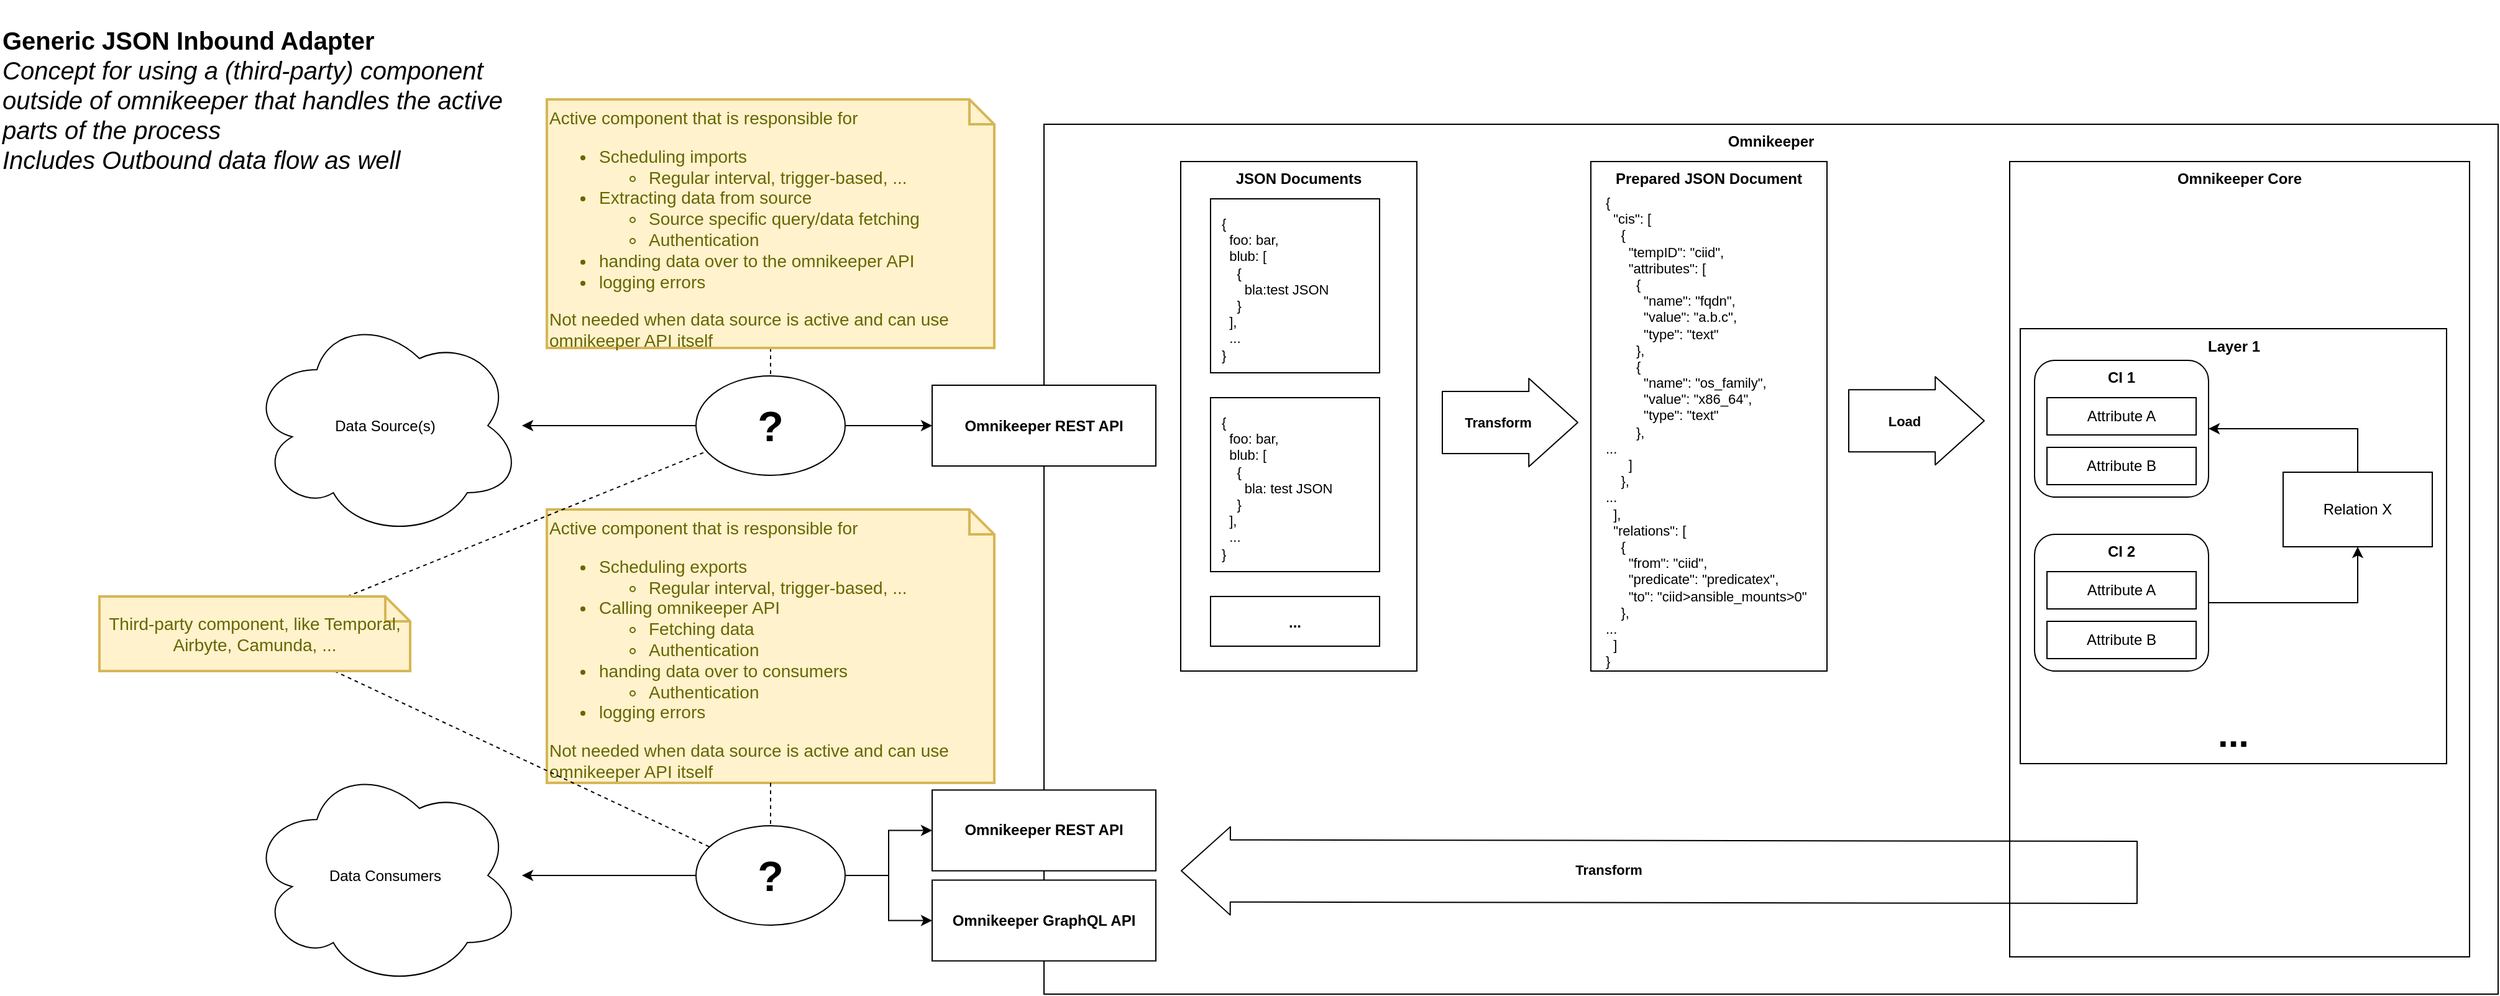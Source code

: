 <mxfile version="13.7.3" type="device"><diagram id="-oduydFHXH4suee4n578" name="Seite-1"><mxGraphModel dx="2009" dy="792" grid="1" gridSize="10" guides="1" tooltips="1" connect="1" arrows="1" fold="1" page="1" pageScale="1" pageWidth="827" pageHeight="1169" math="0" shadow="0"><root><mxCell id="0"/><mxCell id="1" parent="0"/><mxCell id="zYmGMZwQ__2Jas1IDWrk-3" value="Omnikeeper" style="rounded=0;whiteSpace=wrap;html=1;fontStyle=1;verticalAlign=top;" parent="1" vertex="1"><mxGeometry x="30" y="110" width="1170" height="700" as="geometry"/></mxCell><mxCell id="Gl5hIJo0igAOylXHvABU-13" value="Omnikeeper Core" style="rounded=0;whiteSpace=wrap;html=1;align=center;fontStyle=1;verticalAlign=top;" parent="1" vertex="1"><mxGeometry x="807" y="140" width="370" height="640" as="geometry"/></mxCell><mxCell id="DayKZuhxsBXFzXDT4u6s-1" value="Layer 1" style="rounded=0;whiteSpace=wrap;html=1;align=center;fontStyle=1;verticalAlign=top;" vertex="1" parent="1"><mxGeometry x="815.5" y="274.5" width="343" height="350" as="geometry"/></mxCell><mxCell id="Gl5hIJo0igAOylXHvABU-3" value="JSON Documents" style="rounded=0;whiteSpace=wrap;html=1;verticalAlign=top;fontStyle=1" parent="1" vertex="1"><mxGeometry x="140" y="140" width="190" height="410" as="geometry"/></mxCell><mxCell id="Gl5hIJo0igAOylXHvABU-1" value="Data Source(s)" style="ellipse;shape=cloud;whiteSpace=wrap;html=1;" parent="1" vertex="1"><mxGeometry x="-610" y="262.5" width="220" height="180" as="geometry"/></mxCell><mxCell id="Gl5hIJo0igAOylXHvABU-2" value="{&lt;br style=&quot;font-size: 11px;&quot;&gt;&amp;nbsp; foo: bar,&lt;br style=&quot;font-size: 11px;&quot;&gt;&amp;nbsp; blub: [&lt;br style=&quot;font-size: 11px;&quot;&gt;&amp;nbsp; &amp;nbsp; {&lt;br style=&quot;font-size: 11px;&quot;&gt;&amp;nbsp; &amp;nbsp; &amp;nbsp; bla:test JSON&lt;br style=&quot;font-size: 11px;&quot;&gt;&amp;nbsp; &amp;nbsp; }&lt;br style=&quot;font-size: 11px;&quot;&gt;&amp;nbsp; ],&lt;br style=&quot;font-size: 11px;&quot;&gt;&amp;nbsp; ...&lt;br style=&quot;font-size: 11px;&quot;&gt;}" style="whiteSpace=wrap;html=1;align=left;verticalAlign=top;labelPosition=center;verticalLabelPosition=middle;spacing=9;fontSize=11;" parent="1" vertex="1"><mxGeometry x="164" y="170" width="136" height="140" as="geometry"/></mxCell><mxCell id="Gl5hIJo0igAOylXHvABU-4" value="{&lt;br style=&quot;font-size: 11px;&quot;&gt;&amp;nbsp; foo: bar,&lt;br style=&quot;font-size: 11px;&quot;&gt;&amp;nbsp; blub: [&lt;br style=&quot;font-size: 11px;&quot;&gt;&amp;nbsp; &amp;nbsp; {&lt;br style=&quot;font-size: 11px;&quot;&gt;&amp;nbsp; &amp;nbsp; &amp;nbsp; bla: test JSON&lt;br style=&quot;font-size: 11px;&quot;&gt;&amp;nbsp; &amp;nbsp; }&lt;br style=&quot;font-size: 11px;&quot;&gt;&amp;nbsp; ],&lt;br style=&quot;font-size: 11px;&quot;&gt;&amp;nbsp; ...&lt;br style=&quot;font-size: 11px;&quot;&gt;}" style="whiteSpace=wrap;html=1;align=left;verticalAlign=top;labelPosition=center;verticalLabelPosition=middle;spacing=9;fontSize=11;" parent="1" vertex="1"><mxGeometry x="164" y="330" width="136" height="140" as="geometry"/></mxCell><mxCell id="Gl5hIJo0igAOylXHvABU-5" value="..." style="whiteSpace=wrap;html=1;align=center;verticalAlign=top;labelPosition=center;verticalLabelPosition=middle;spacing=9;fontStyle=1" parent="1" vertex="1"><mxGeometry x="164" y="490" width="136" height="40" as="geometry"/></mxCell><mxCell id="Gl5hIJo0igAOylXHvABU-20" value="" style="group" parent="1" vertex="1" connectable="0"><mxGeometry x="827" y="190" width="140" height="110" as="geometry"/></mxCell><mxCell id="Gl5hIJo0igAOylXHvABU-14" value="CI 1" style="rounded=1;whiteSpace=wrap;html=1;align=center;verticalAlign=top;fontStyle=1" parent="Gl5hIJo0igAOylXHvABU-20" vertex="1"><mxGeometry y="110" width="140" height="110" as="geometry"/></mxCell><mxCell id="Gl5hIJo0igAOylXHvABU-15" value="Attribute A" style="rounded=0;whiteSpace=wrap;html=1;align=center;" parent="Gl5hIJo0igAOylXHvABU-20" vertex="1"><mxGeometry x="10" y="140" width="120" height="30" as="geometry"/></mxCell><mxCell id="Gl5hIJo0igAOylXHvABU-16" value="Attribute B" style="rounded=0;whiteSpace=wrap;html=1;align=center;" parent="Gl5hIJo0igAOylXHvABU-20" vertex="1"><mxGeometry x="10" y="180" width="120" height="30" as="geometry"/></mxCell><mxCell id="Gl5hIJo0igAOylXHvABU-21" value="" style="group" parent="1" vertex="1" connectable="0"><mxGeometry x="827" y="440" width="140" height="110" as="geometry"/></mxCell><mxCell id="Gl5hIJo0igAOylXHvABU-22" value="CI 2" style="rounded=1;whiteSpace=wrap;html=1;align=center;verticalAlign=top;fontStyle=1" parent="Gl5hIJo0igAOylXHvABU-21" vertex="1"><mxGeometry width="140" height="110" as="geometry"/></mxCell><mxCell id="Gl5hIJo0igAOylXHvABU-23" value="Attribute A" style="rounded=0;whiteSpace=wrap;html=1;align=center;" parent="Gl5hIJo0igAOylXHvABU-21" vertex="1"><mxGeometry x="10" y="30" width="120" height="30" as="geometry"/></mxCell><mxCell id="Gl5hIJo0igAOylXHvABU-24" value="Attribute B" style="rounded=0;whiteSpace=wrap;html=1;align=center;" parent="Gl5hIJo0igAOylXHvABU-21" vertex="1"><mxGeometry x="10" y="70" width="120" height="30" as="geometry"/></mxCell><mxCell id="Gl5hIJo0igAOylXHvABU-26" style="edgeStyle=orthogonalEdgeStyle;rounded=0;orthogonalLoop=1;jettySize=auto;html=1;entryX=1;entryY=0.5;entryDx=0;entryDy=0;" parent="1" source="Gl5hIJo0igAOylXHvABU-25" target="Gl5hIJo0igAOylXHvABU-14" edge="1"><mxGeometry relative="1" as="geometry"><Array as="points"><mxPoint x="1087" y="355"/></Array></mxGeometry></mxCell><mxCell id="Gl5hIJo0igAOylXHvABU-25" value="Relation X" style="rounded=0;whiteSpace=wrap;html=1;align=center;" parent="1" vertex="1"><mxGeometry x="1027" y="390" width="120" height="60" as="geometry"/></mxCell><mxCell id="Gl5hIJo0igAOylXHvABU-27" style="edgeStyle=orthogonalEdgeStyle;rounded=0;orthogonalLoop=1;jettySize=auto;html=1;" parent="1" source="Gl5hIJo0igAOylXHvABU-22" target="Gl5hIJo0igAOylXHvABU-25" edge="1"><mxGeometry relative="1" as="geometry"><Array as="points"><mxPoint x="1087" y="495"/></Array></mxGeometry></mxCell><mxCell id="Gl5hIJo0igAOylXHvABU-28" value="..." style="text;html=1;strokeColor=none;fillColor=none;align=center;verticalAlign=middle;whiteSpace=wrap;rounded=0;fontStyle=1;fontSize=30;" parent="1" vertex="1"><mxGeometry x="967" y="590" width="40" height="20" as="geometry"/></mxCell><mxCell id="Gl5hIJo0igAOylXHvABU-33" value="" style="shape=flexArrow;endArrow=classic;html=1;width=50;endSize=12.8;" parent="1" edge="1"><mxGeometry width="50" height="50" relative="1" as="geometry"><mxPoint x="350" y="350" as="sourcePoint"/><mxPoint x="460" y="350" as="targetPoint"/></mxGeometry></mxCell><mxCell id="Gl5hIJo0igAOylXHvABU-34" value="Transform" style="edgeLabel;html=1;align=center;verticalAlign=middle;resizable=0;points=[];fontStyle=1" parent="Gl5hIJo0igAOylXHvABU-33" vertex="1" connectable="0"><mxGeometry x="-0.345" y="-5" relative="1" as="geometry"><mxPoint x="9" y="-5" as="offset"/></mxGeometry></mxCell><mxCell id="Gl5hIJo0igAOylXHvABU-36" value="" style="shape=flexArrow;endArrow=classic;html=1;width=50;endSize=12.8;" parent="1" edge="1"><mxGeometry width="50" height="50" relative="1" as="geometry"><mxPoint x="677" y="348.57" as="sourcePoint"/><mxPoint x="787" y="348.57" as="targetPoint"/></mxGeometry></mxCell><mxCell id="Gl5hIJo0igAOylXHvABU-37" value="Load" style="edgeLabel;html=1;align=center;verticalAlign=middle;resizable=0;points=[];fontStyle=1" parent="Gl5hIJo0igAOylXHvABU-36" vertex="1" connectable="0"><mxGeometry x="-0.345" y="-5" relative="1" as="geometry"><mxPoint x="9" y="-5" as="offset"/></mxGeometry></mxCell><mxCell id="Gl5hIJo0igAOylXHvABU-38" value="Prepared JSON Document" style="rounded=0;whiteSpace=wrap;html=1;verticalAlign=top;fontStyle=1" parent="1" vertex="1"><mxGeometry x="470" y="140" width="190" height="410" as="geometry"/></mxCell><mxCell id="Gl5hIJo0igAOylXHvABU-39" value="&lt;div style=&quot;font-size: 11px;&quot;&gt;{&lt;/div&gt;&lt;div style=&quot;font-size: 11px;&quot;&gt;&amp;nbsp; &quot;cis&quot;: [&lt;/div&gt;&lt;div style=&quot;font-size: 11px;&quot;&gt;&amp;nbsp; &amp;nbsp; {&lt;/div&gt;&lt;div style=&quot;font-size: 11px;&quot;&gt;&amp;nbsp; &amp;nbsp; &amp;nbsp; &quot;tempID&quot;: &quot;ciid&quot;,&lt;/div&gt;&lt;div style=&quot;font-size: 11px;&quot;&gt;&amp;nbsp; &amp;nbsp; &amp;nbsp; &quot;attributes&quot;: [&lt;/div&gt;&lt;div style=&quot;font-size: 11px;&quot;&gt;&amp;nbsp; &amp;nbsp; &amp;nbsp; &amp;nbsp; {&lt;/div&gt;&lt;div style=&quot;font-size: 11px;&quot;&gt;&amp;nbsp; &amp;nbsp; &amp;nbsp; &amp;nbsp; &amp;nbsp; &quot;name&quot;: &quot;fqdn&quot;,&lt;/div&gt;&lt;div style=&quot;font-size: 11px;&quot;&gt;&amp;nbsp; &amp;nbsp; &amp;nbsp; &amp;nbsp; &amp;nbsp; &quot;value&quot;: &quot;a.b.c&quot;,&lt;/div&gt;&lt;div style=&quot;font-size: 11px;&quot;&gt;&amp;nbsp; &amp;nbsp; &amp;nbsp; &amp;nbsp; &amp;nbsp; &quot;type&quot;: &quot;text&quot;&lt;/div&gt;&lt;div style=&quot;font-size: 11px;&quot;&gt;&amp;nbsp; &amp;nbsp; &amp;nbsp; &amp;nbsp; },&lt;/div&gt;&lt;div style=&quot;font-size: 11px;&quot;&gt;&amp;nbsp; &amp;nbsp; &amp;nbsp; &amp;nbsp; {&lt;/div&gt;&lt;div style=&quot;font-size: 11px;&quot;&gt;&amp;nbsp; &amp;nbsp; &amp;nbsp; &amp;nbsp; &amp;nbsp; &quot;name&quot;: &quot;os_family&quot;,&lt;/div&gt;&lt;div style=&quot;font-size: 11px;&quot;&gt;&amp;nbsp; &amp;nbsp; &amp;nbsp; &amp;nbsp; &amp;nbsp; &quot;value&quot;: &quot;x86_64&quot;,&lt;/div&gt;&lt;div style=&quot;font-size: 11px;&quot;&gt;&amp;nbsp; &amp;nbsp; &amp;nbsp; &amp;nbsp; &amp;nbsp; &quot;type&quot;: &quot;text&quot;&lt;/div&gt;&lt;div style=&quot;font-size: 11px;&quot;&gt;&amp;nbsp; &amp;nbsp; &amp;nbsp; &amp;nbsp; },&lt;/div&gt;&lt;div style=&quot;font-size: 11px;&quot;&gt;&lt;span style=&quot;font-size: 11px;&quot;&gt;&#9;&#9;&lt;/span&gt;...&lt;/div&gt;&lt;div style=&quot;font-size: 11px;&quot;&gt;&amp;nbsp; &amp;nbsp; &amp;nbsp; ]&lt;/div&gt;&lt;div style=&quot;font-size: 11px;&quot;&gt;&amp;nbsp; &amp;nbsp; },&lt;/div&gt;&lt;div style=&quot;font-size: 11px;&quot;&gt;&lt;span style=&quot;font-size: 11px;&quot;&gt;&#9;&lt;/span&gt;...&lt;/div&gt;&lt;div style=&quot;font-size: 11px;&quot;&gt;&amp;nbsp; ],&lt;/div&gt;&lt;div style=&quot;font-size: 11px;&quot;&gt;&amp;nbsp; &quot;relations&quot;: [&lt;/div&gt;&lt;div style=&quot;font-size: 11px;&quot;&gt;&amp;nbsp; &amp;nbsp; {&lt;/div&gt;&lt;div style=&quot;font-size: 11px;&quot;&gt;&amp;nbsp; &amp;nbsp; &amp;nbsp; &quot;from&quot;: &quot;ciid&quot;,&lt;/div&gt;&lt;div style=&quot;font-size: 11px;&quot;&gt;&amp;nbsp; &amp;nbsp; &amp;nbsp; &quot;predicate&quot;: &quot;predicatex&quot;,&lt;/div&gt;&lt;div style=&quot;font-size: 11px;&quot;&gt;&amp;nbsp; &amp;nbsp; &amp;nbsp; &quot;to&quot;: &quot;ciid&amp;gt;ansible_mounts&amp;gt;0&quot;&lt;/div&gt;&lt;div style=&quot;font-size: 11px;&quot;&gt;&amp;nbsp; &amp;nbsp; },&lt;/div&gt;&lt;div style=&quot;font-size: 11px;&quot;&gt;&lt;span style=&quot;font-size: 11px;&quot;&gt;&#9;&lt;/span&gt;...&lt;/div&gt;&lt;div style=&quot;font-size: 11px;&quot;&gt;&amp;nbsp; ]&lt;/div&gt;&lt;div style=&quot;font-size: 11px;&quot;&gt;}&lt;/div&gt;" style="text;html=1;strokeColor=none;fillColor=none;align=left;verticalAlign=top;whiteSpace=wrap;rounded=0;fontSize=11;" parent="1" vertex="1"><mxGeometry x="480" y="160" width="170" height="380" as="geometry"/></mxCell><mxCell id="zYmGMZwQ__2Jas1IDWrk-2" value="Omnikeeper REST API" style="rounded=0;whiteSpace=wrap;html=1;verticalAlign=middle;fontStyle=1" parent="1" vertex="1"><mxGeometry x="-60" y="320" width="180" height="65" as="geometry"/></mxCell><mxCell id="zYmGMZwQ__2Jas1IDWrk-5" style="edgeStyle=orthogonalEdgeStyle;rounded=0;orthogonalLoop=1;jettySize=auto;html=1;" parent="1" source="zYmGMZwQ__2Jas1IDWrk-4" target="Gl5hIJo0igAOylXHvABU-1" edge="1"><mxGeometry relative="1" as="geometry"/></mxCell><mxCell id="zYmGMZwQ__2Jas1IDWrk-6" style="edgeStyle=orthogonalEdgeStyle;rounded=0;orthogonalLoop=1;jettySize=auto;html=1;" parent="1" source="zYmGMZwQ__2Jas1IDWrk-4" target="zYmGMZwQ__2Jas1IDWrk-2" edge="1"><mxGeometry relative="1" as="geometry"/></mxCell><mxCell id="zYmGMZwQ__2Jas1IDWrk-4" value="?" style="ellipse;whiteSpace=wrap;html=1;fontStyle=1;fontSize=34;" parent="1" vertex="1"><mxGeometry x="-250" y="312.5" width="120" height="80" as="geometry"/></mxCell><mxCell id="zYmGMZwQ__2Jas1IDWrk-7" value="Data Consumers" style="ellipse;shape=cloud;whiteSpace=wrap;html=1;" parent="1" vertex="1"><mxGeometry x="-610" y="624.5" width="220" height="180" as="geometry"/></mxCell><mxCell id="zYmGMZwQ__2Jas1IDWrk-11" value="" style="edgeStyle=orthogonalEdgeStyle;rounded=0;orthogonalLoop=1;jettySize=auto;html=1;fontSize=34;" parent="1" source="zYmGMZwQ__2Jas1IDWrk-8" target="zYmGMZwQ__2Jas1IDWrk-15" edge="1"><mxGeometry relative="1" as="geometry"><mxPoint x="1850" y="185" as="targetPoint"/></mxGeometry></mxCell><mxCell id="zYmGMZwQ__2Jas1IDWrk-16" style="edgeStyle=orthogonalEdgeStyle;rounded=0;orthogonalLoop=1;jettySize=auto;html=1;fontSize=34;" parent="1" source="zYmGMZwQ__2Jas1IDWrk-8" target="zYmGMZwQ__2Jas1IDWrk-7" edge="1"><mxGeometry relative="1" as="geometry"/></mxCell><mxCell id="zYmGMZwQ__2Jas1IDWrk-18" style="edgeStyle=orthogonalEdgeStyle;rounded=0;orthogonalLoop=1;jettySize=auto;html=1;entryX=0;entryY=0.5;entryDx=0;entryDy=0;fontSize=34;" parent="1" source="zYmGMZwQ__2Jas1IDWrk-8" target="zYmGMZwQ__2Jas1IDWrk-17" edge="1"><mxGeometry relative="1" as="geometry"/></mxCell><mxCell id="zYmGMZwQ__2Jas1IDWrk-8" value="?" style="ellipse;whiteSpace=wrap;html=1;fontStyle=1;fontSize=34;" parent="1" vertex="1"><mxGeometry x="-250" y="674.5" width="120" height="80" as="geometry"/></mxCell><mxCell id="zYmGMZwQ__2Jas1IDWrk-15" value="Omnikeeper REST API" style="rounded=0;whiteSpace=wrap;html=1;verticalAlign=middle;fontStyle=1" parent="1" vertex="1"><mxGeometry x="-60" y="645.75" width="180" height="65" as="geometry"/></mxCell><mxCell id="zYmGMZwQ__2Jas1IDWrk-17" value="Omnikeeper GraphQL API" style="rounded=0;whiteSpace=wrap;html=1;verticalAlign=middle;fontStyle=1" parent="1" vertex="1"><mxGeometry x="-60" y="718.25" width="180" height="65" as="geometry"/></mxCell><mxCell id="zYmGMZwQ__2Jas1IDWrk-21" style="rounded=0;orthogonalLoop=1;jettySize=auto;html=1;fontSize=34;dashed=1;endArrow=none;endFill=0;" parent="1" source="zYmGMZwQ__2Jas1IDWrk-19" target="zYmGMZwQ__2Jas1IDWrk-4" edge="1"><mxGeometry relative="1" as="geometry"/></mxCell><mxCell id="zYmGMZwQ__2Jas1IDWrk-19" value="Active component that is responsible for&lt;br&gt;&lt;ul&gt;&lt;li&gt;Scheduling imports&lt;/li&gt;&lt;ul&gt;&lt;li&gt;Regular interval, trigger-based, ...&lt;/li&gt;&lt;/ul&gt;&lt;li&gt;Extracting data from source&lt;/li&gt;&lt;ul&gt;&lt;li&gt;Source specific query/data fetching&lt;/li&gt;&lt;li&gt;Authentication&lt;/li&gt;&lt;/ul&gt;&lt;li&gt;handing data over to the omnikeeper API&lt;/li&gt;&lt;li&gt;logging errors&lt;/li&gt;&lt;/ul&gt;&lt;div&gt;Not needed when data source is active and can use omnikeeper API itself&lt;/div&gt;" style="shape=note;strokeWidth=2;fontSize=14;size=20;whiteSpace=wrap;html=1;fillColor=#fff2cc;strokeColor=#d6b656;fontColor=#666600;align=left;verticalAlign=top;" parent="1" vertex="1"><mxGeometry x="-370" y="90" width="360" height="200" as="geometry"/></mxCell><mxCell id="zYmGMZwQ__2Jas1IDWrk-20" value="Active component that is responsible for&lt;br&gt;&lt;ul&gt;&lt;li&gt;Scheduling exports&lt;/li&gt;&lt;ul&gt;&lt;li&gt;Regular interval, trigger-based, ...&lt;/li&gt;&lt;/ul&gt;&lt;li&gt;Calling omnikeeper API&lt;/li&gt;&lt;ul&gt;&lt;li&gt;Fetching data&lt;/li&gt;&lt;li&gt;Authentication&lt;/li&gt;&lt;/ul&gt;&lt;li&gt;handing data over to consumers&lt;/li&gt;&lt;ul&gt;&lt;li&gt;Authentication&lt;/li&gt;&lt;/ul&gt;&lt;li&gt;logging errors&lt;/li&gt;&lt;/ul&gt;&lt;div&gt;Not needed when data source is active and can use omnikeeper API itself&lt;br&gt;&lt;/div&gt;" style="shape=note;strokeWidth=2;fontSize=14;size=20;whiteSpace=wrap;html=1;fillColor=#fff2cc;strokeColor=#d6b656;fontColor=#666600;align=left;verticalAlign=top;" parent="1" vertex="1"><mxGeometry x="-370" y="420" width="360" height="220" as="geometry"/></mxCell><mxCell id="zYmGMZwQ__2Jas1IDWrk-22" style="rounded=0;orthogonalLoop=1;jettySize=auto;html=1;fontSize=34;dashed=1;endArrow=none;endFill=0;" parent="1" source="zYmGMZwQ__2Jas1IDWrk-20" target="zYmGMZwQ__2Jas1IDWrk-8" edge="1"><mxGeometry relative="1" as="geometry"><mxPoint x="-185.214" y="405" as="sourcePoint"/><mxPoint x="-182.221" y="354.973" as="targetPoint"/></mxGeometry></mxCell><mxCell id="zYmGMZwQ__2Jas1IDWrk-23" value="" style="shape=flexArrow;endArrow=classic;html=1;width=50;endSize=12.8;" parent="1" edge="1"><mxGeometry width="50" height="50" relative="1" as="geometry"><mxPoint x="910" y="712.036" as="sourcePoint"/><mxPoint x="140" y="710.75" as="targetPoint"/></mxGeometry></mxCell><mxCell id="zYmGMZwQ__2Jas1IDWrk-24" value="Transform" style="edgeLabel;html=1;align=center;verticalAlign=middle;resizable=0;points=[];fontStyle=1" parent="zYmGMZwQ__2Jas1IDWrk-23" vertex="1" connectable="0"><mxGeometry x="-0.345" y="-5" relative="1" as="geometry"><mxPoint x="-174.29" y="2.81" as="offset"/></mxGeometry></mxCell><mxCell id="RXT3Ah8G79hJ5Vyp-C1h-1" value="Generic JSON Inbound Adapter&lt;br&gt;&lt;i style=&quot;font-weight: normal&quot;&gt;Concept for using a (third-party) component outside of omnikeeper that handles the active parts of the process&lt;br&gt;Includes Outbound data flow as well&lt;/i&gt;" style="text;html=1;strokeColor=none;fillColor=none;align=left;verticalAlign=middle;whiteSpace=wrap;rounded=0;fontSize=20;fontStyle=1" parent="1" vertex="1"><mxGeometry x="-810" y="10" width="430" height="160" as="geometry"/></mxCell><mxCell id="RXT3Ah8G79hJ5Vyp-C1h-3" style="edgeStyle=none;rounded=0;orthogonalLoop=1;jettySize=auto;html=1;dashed=1;endArrow=none;endFill=0;strokeColor=#000000;fontSize=34;" parent="1" source="RXT3Ah8G79hJ5Vyp-C1h-2" target="zYmGMZwQ__2Jas1IDWrk-8" edge="1"><mxGeometry relative="1" as="geometry"/></mxCell><mxCell id="RXT3Ah8G79hJ5Vyp-C1h-4" style="edgeStyle=none;rounded=0;orthogonalLoop=1;jettySize=auto;html=1;dashed=1;endArrow=none;endFill=0;strokeColor=#000000;fontSize=34;" parent="1" source="RXT3Ah8G79hJ5Vyp-C1h-2" target="zYmGMZwQ__2Jas1IDWrk-4" edge="1"><mxGeometry relative="1" as="geometry"/></mxCell><mxCell id="RXT3Ah8G79hJ5Vyp-C1h-2" value="Third-party component, like Temporal, Airbyte, Camunda, ..." style="shape=note;strokeWidth=2;fontSize=14;size=20;whiteSpace=wrap;html=1;fillColor=#fff2cc;strokeColor=#d6b656;fontColor=#666600;align=center;verticalAlign=middle;" parent="1" vertex="1"><mxGeometry x="-730" y="490" width="250" height="60" as="geometry"/></mxCell></root></mxGraphModel></diagram></mxfile>